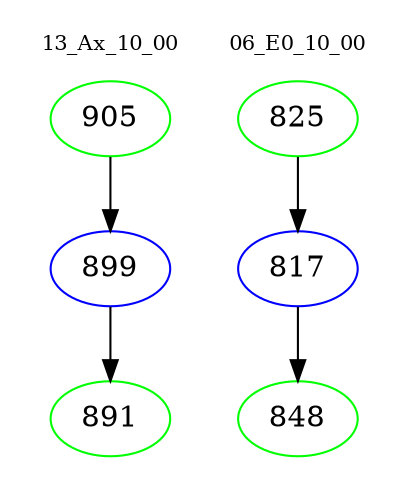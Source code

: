 digraph{
subgraph cluster_0 {
color = white
label = "13_Ax_10_00";
fontsize=10;
T0_905 [label="905", color="green"]
T0_905 -> T0_899 [color="black"]
T0_899 [label="899", color="blue"]
T0_899 -> T0_891 [color="black"]
T0_891 [label="891", color="green"]
}
subgraph cluster_1 {
color = white
label = "06_E0_10_00";
fontsize=10;
T1_825 [label="825", color="green"]
T1_825 -> T1_817 [color="black"]
T1_817 [label="817", color="blue"]
T1_817 -> T1_848 [color="black"]
T1_848 [label="848", color="green"]
}
}

